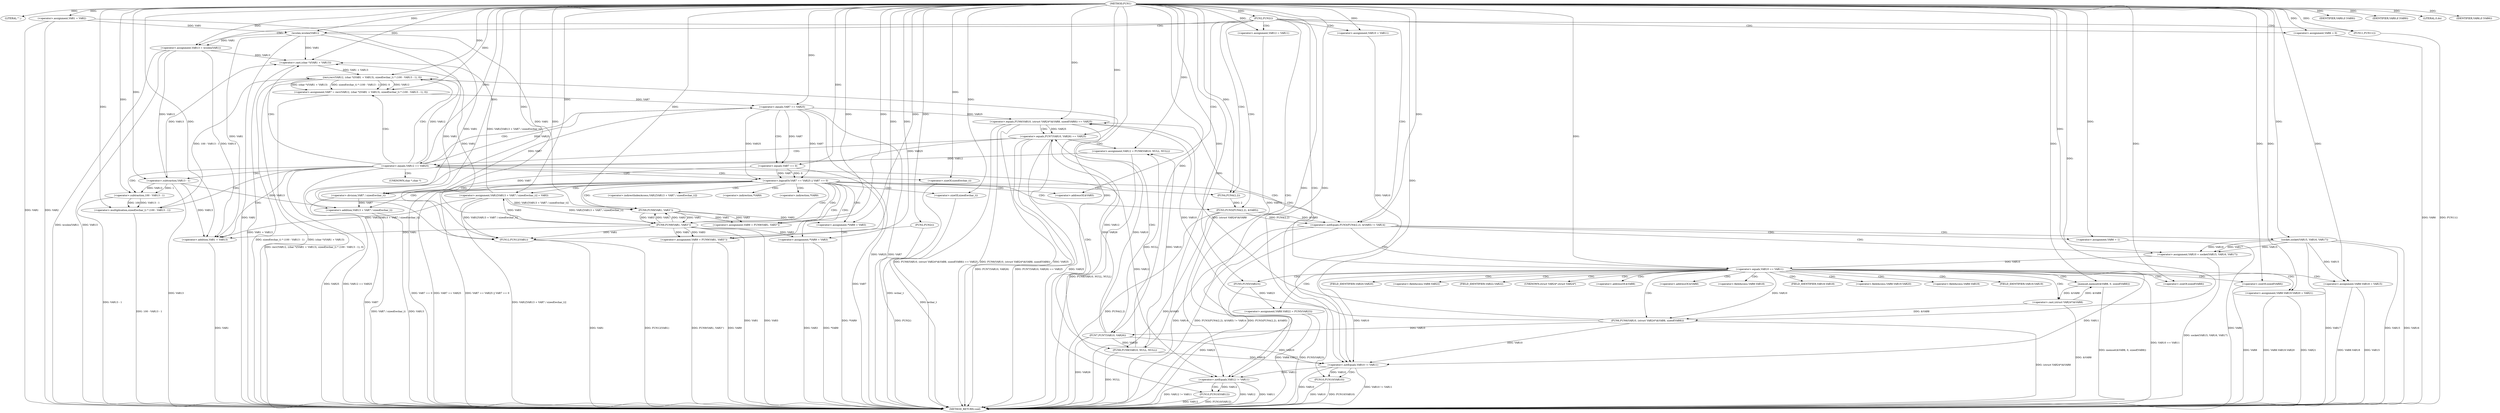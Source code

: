digraph FUN1 {  
"1000100" [label = "(METHOD,FUN1)" ]
"1000307" [label = "(METHOD_RETURN,void)" ]
"1000103" [label = "(LITERAL,\"\",)" ]
"1000104" [label = "(<operator>.assignment,VAR1 = VAR2)" ]
"1000108" [label = "(FUN2,FUN2())" ]
"1000113" [label = "(<operator>.assignment,VAR6 = 0)" ]
"1000120" [label = "(<operator>.assignment,VAR10 = VAR11)" ]
"1000124" [label = "(<operator>.assignment,VAR12 = VAR11)" ]
"1000128" [label = "(<operator>.assignment,VAR13 = wcslen(VAR1))" ]
"1000130" [label = "(wcslen,wcslen(VAR1))" ]
"1000135" [label = "(<operator>.notEquals,FUN3(FUN4(2,2), &VAR5) != VAR14)" ]
"1000136" [label = "(FUN3,FUN3(FUN4(2,2), &VAR5))" ]
"1000137" [label = "(FUN4,FUN4(2,2))" ]
"1000145" [label = "(<operator>.assignment,VAR6 = 1)" ]
"1000148" [label = "(<operator>.assignment,VAR10 = socket(VAR15, VAR16, VAR17))" ]
"1000150" [label = "(socket,socket(VAR15, VAR16, VAR17))" ]
"1000155" [label = "(<operator>.equals,VAR10 == VAR11)" ]
"1000160" [label = "(memset,memset(&VAR8, 0, sizeof(VAR8)))" ]
"1000164" [label = "(<operator>.sizeOf,sizeof(VAR8))" ]
"1000166" [label = "(<operator>.assignment,VAR8.VAR18 = VAR15)" ]
"1000171" [label = "(<operator>.assignment,VAR8.VAR19.VAR20 = VAR21)" ]
"1000178" [label = "(<operator>.assignment,VAR8.VAR22 = FUN5(VAR23))" ]
"1000182" [label = "(FUN5,FUN5(VAR23))" ]
"1000185" [label = "(<operator>.equals,FUN6(VAR10, (struct VAR24*)&VAR8, sizeof(VAR8)) == VAR25)" ]
"1000186" [label = "(FUN6,FUN6(VAR10, (struct VAR24*)&VAR8, sizeof(VAR8)))" ]
"1000188" [label = "(<operator>.cast,(struct VAR24*)&VAR8)" ]
"1000192" [label = "(<operator>.sizeOf,sizeof(VAR8))" ]
"1000198" [label = "(<operator>.equals,FUN7(VAR10, VAR26) == VAR25)" ]
"1000199" [label = "(FUN7,FUN7(VAR10, VAR26))" ]
"1000205" [label = "(<operator>.assignment,VAR12 = FUN8(VAR10, NULL, NULL))" ]
"1000207" [label = "(FUN8,FUN8(VAR10, NULL, NULL))" ]
"1000212" [label = "(<operator>.equals,VAR12 == VAR25)" ]
"1000217" [label = "(<operator>.assignment,VAR7 = recv(VAR12, (char *)(VAR1 + VAR13), sizeof(wchar_t) * (100 - VAR13 - 1), 0))" ]
"1000219" [label = "(recv,recv(VAR12, (char *)(VAR1 + VAR13), sizeof(wchar_t) * (100 - VAR13 - 1), 0))" ]
"1000221" [label = "(<operator>.cast,(char *)(VAR1 + VAR13))" ]
"1000223" [label = "(<operator>.addition,VAR1 + VAR13)" ]
"1000226" [label = "(<operator>.multiplication,sizeof(wchar_t) * (100 - VAR13 - 1))" ]
"1000227" [label = "(<operator>.sizeOf,sizeof(wchar_t))" ]
"1000229" [label = "(<operator>.subtraction,100 - VAR13 - 1)" ]
"1000231" [label = "(<operator>.subtraction,VAR13 - 1)" ]
"1000236" [label = "(<operator>.logicalOr,VAR7 == VAR25 || VAR7 == 0)" ]
"1000237" [label = "(<operator>.equals,VAR7 == VAR25)" ]
"1000240" [label = "(<operator>.equals,VAR7 == 0)" ]
"1000245" [label = "(<operator>.assignment,VAR1[VAR13 + VAR7 / sizeof(wchar_t)] = VAR3)" ]
"1000248" [label = "(<operator>.addition,VAR13 + VAR7 / sizeof(wchar_t))" ]
"1000250" [label = "(<operator>.division,VAR7 / sizeof(wchar_t))" ]
"1000252" [label = "(<operator>.sizeOf,sizeof(wchar_t))" ]
"1000255" [label = "(<operator>.assignment,VAR9 = FUN9(VAR1, VAR3''))" ]
"1000257" [label = "(FUN9,FUN9(VAR1, VAR3''))" ]
"1000261" [label = "(IDENTIFIER,VAR9,if (VAR9))" ]
"1000263" [label = "(<operator>.assignment,*VAR9 = VAR3)" ]
"1000267" [label = "(<operator>.assignment,VAR9 = FUN9(VAR1, VAR3''))" ]
"1000269" [label = "(FUN9,FUN9(VAR1, VAR3''))" ]
"1000273" [label = "(IDENTIFIER,VAR9,if (VAR9))" ]
"1000275" [label = "(<operator>.assignment,*VAR9 = VAR3)" ]
"1000279" [label = "(LITERAL,0,do)" ]
"1000281" [label = "(<operator>.notEquals,VAR10 != VAR11)" ]
"1000285" [label = "(FUN10,FUN10(VAR10))" ]
"1000288" [label = "(<operator>.notEquals,VAR12 != VAR11)" ]
"1000292" [label = "(FUN10,FUN10(VAR12))" ]
"1000295" [label = "(IDENTIFIER,VAR6,if (VAR6))" ]
"1000297" [label = "(FUN11,FUN11())" ]
"1000301" [label = "(FUN2,FUN2())" ]
"1000303" [label = "(FUN12,FUN12(VAR1))" ]
"1000140" [label = "(<operator>.addressOf,&VAR5)" ]
"1000161" [label = "(<operator>.addressOf,&VAR8)" ]
"1000167" [label = "(<operator>.fieldAccess,VAR8.VAR18)" ]
"1000169" [label = "(FIELD_IDENTIFIER,VAR18,VAR18)" ]
"1000172" [label = "(<operator>.fieldAccess,VAR8.VAR19.VAR20)" ]
"1000173" [label = "(<operator>.fieldAccess,VAR8.VAR19)" ]
"1000175" [label = "(FIELD_IDENTIFIER,VAR19,VAR19)" ]
"1000176" [label = "(FIELD_IDENTIFIER,VAR20,VAR20)" ]
"1000179" [label = "(<operator>.fieldAccess,VAR8.VAR22)" ]
"1000181" [label = "(FIELD_IDENTIFIER,VAR22,VAR22)" ]
"1000189" [label = "(UNKNOWN,struct VAR24*,struct VAR24*)" ]
"1000190" [label = "(<operator>.addressOf,&VAR8)" ]
"1000222" [label = "(UNKNOWN,char *,char *)" ]
"1000246" [label = "(<operator>.indirectIndexAccess,VAR1[VAR13 + VAR7 / sizeof(wchar_t)])" ]
"1000264" [label = "(<operator>.indirection,*VAR9)" ]
"1000276" [label = "(<operator>.indirection,*VAR9)" ]
  "1000185" -> "1000307"  [ label = "DDG: FUN6(VAR10, (struct VAR24*)&VAR8, sizeof(VAR8)) == VAR25"] 
  "1000292" -> "1000307"  [ label = "DDG: VAR12"] 
  "1000301" -> "1000307"  [ label = "DDG: FUN2()"] 
  "1000275" -> "1000307"  [ label = "DDG: *VAR9"] 
  "1000178" -> "1000307"  [ label = "DDG: FUN5(VAR23)"] 
  "1000186" -> "1000307"  [ label = "DDG: (struct VAR24*)&VAR8"] 
  "1000128" -> "1000307"  [ label = "DDG: wcslen(VAR1)"] 
  "1000285" -> "1000307"  [ label = "DDG: VAR10"] 
  "1000185" -> "1000307"  [ label = "DDG: FUN6(VAR10, (struct VAR24*)&VAR8, sizeof(VAR8))"] 
  "1000171" -> "1000307"  [ label = "DDG: VAR8.VAR19.VAR20"] 
  "1000135" -> "1000307"  [ label = "DDG: VAR14"] 
  "1000219" -> "1000307"  [ label = "DDG: (char *)(VAR1 + VAR13)"] 
  "1000250" -> "1000307"  [ label = "DDG: VAR7"] 
  "1000185" -> "1000307"  [ label = "DDG: VAR25"] 
  "1000199" -> "1000307"  [ label = "DDG: VAR26"] 
  "1000292" -> "1000307"  [ label = "DDG: FUN10(VAR12)"] 
  "1000221" -> "1000307"  [ label = "DDG: VAR1 + VAR13"] 
  "1000236" -> "1000307"  [ label = "DDG: VAR7 == VAR25"] 
  "1000207" -> "1000307"  [ label = "DDG: NULL"] 
  "1000285" -> "1000307"  [ label = "DDG: FUN10(VAR10)"] 
  "1000281" -> "1000307"  [ label = "DDG: VAR10"] 
  "1000236" -> "1000307"  [ label = "DDG: VAR7 == VAR25 || VAR7 == 0"] 
  "1000150" -> "1000307"  [ label = "DDG: VAR15"] 
  "1000237" -> "1000307"  [ label = "DDG: VAR25"] 
  "1000252" -> "1000307"  [ label = "DDG: wchar_t"] 
  "1000288" -> "1000307"  [ label = "DDG: VAR11"] 
  "1000188" -> "1000307"  [ label = "DDG: &VAR8"] 
  "1000303" -> "1000307"  [ label = "DDG: VAR1"] 
  "1000178" -> "1000307"  [ label = "DDG: VAR8.VAR22"] 
  "1000303" -> "1000307"  [ label = "DDG: FUN12(VAR1)"] 
  "1000104" -> "1000307"  [ label = "DDG: VAR1"] 
  "1000219" -> "1000307"  [ label = "DDG: sizeof(wchar_t) * (100 - VAR13 - 1)"] 
  "1000217" -> "1000307"  [ label = "DDG: recv(VAR12, (char *)(VAR1 + VAR13), sizeof(wchar_t) * (100 - VAR13 - 1), 0)"] 
  "1000236" -> "1000307"  [ label = "DDG: VAR7 == 0"] 
  "1000160" -> "1000307"  [ label = "DDG: memset(&VAR8, 0, sizeof(VAR8))"] 
  "1000227" -> "1000307"  [ label = "DDG: wchar_t"] 
  "1000212" -> "1000307"  [ label = "DDG: VAR25"] 
  "1000237" -> "1000307"  [ label = "DDG: VAR7"] 
  "1000113" -> "1000307"  [ label = "DDG: VAR6"] 
  "1000136" -> "1000307"  [ label = "DDG: &VAR5"] 
  "1000150" -> "1000307"  [ label = "DDG: VAR16"] 
  "1000267" -> "1000307"  [ label = "DDG: FUN9(VAR1, VAR3'')"] 
  "1000267" -> "1000307"  [ label = "DDG: VAR9"] 
  "1000226" -> "1000307"  [ label = "DDG: 100 - VAR13 - 1"] 
  "1000128" -> "1000307"  [ label = "DDG: VAR13"] 
  "1000155" -> "1000307"  [ label = "DDG: VAR10 == VAR11"] 
  "1000166" -> "1000307"  [ label = "DDG: VAR8.VAR18"] 
  "1000288" -> "1000307"  [ label = "DDG: VAR12"] 
  "1000263" -> "1000307"  [ label = "DDG: *VAR9"] 
  "1000205" -> "1000307"  [ label = "DDG: FUN8(VAR10, NULL, NULL)"] 
  "1000150" -> "1000307"  [ label = "DDG: VAR17"] 
  "1000229" -> "1000307"  [ label = "DDG: VAR13 - 1"] 
  "1000275" -> "1000307"  [ label = "DDG: VAR3"] 
  "1000212" -> "1000307"  [ label = "DDG: VAR12 == VAR25"] 
  "1000297" -> "1000307"  [ label = "DDG: FUN11()"] 
  "1000198" -> "1000307"  [ label = "DDG: FUN7(VAR10, VAR26)"] 
  "1000231" -> "1000307"  [ label = "DDG: VAR13"] 
  "1000135" -> "1000307"  [ label = "DDG: FUN3(FUN4(2,2), &VAR5) != VAR14"] 
  "1000192" -> "1000307"  [ label = "DDG: VAR8"] 
  "1000281" -> "1000307"  [ label = "DDG: VAR10 != VAR11"] 
  "1000135" -> "1000307"  [ label = "DDG: FUN3(FUN4(2,2), &VAR5)"] 
  "1000288" -> "1000307"  [ label = "DDG: VAR12 != VAR11"] 
  "1000171" -> "1000307"  [ label = "DDG: VAR21"] 
  "1000166" -> "1000307"  [ label = "DDG: VAR15"] 
  "1000269" -> "1000307"  [ label = "DDG: VAR1"] 
  "1000148" -> "1000307"  [ label = "DDG: socket(VAR15, VAR16, VAR17)"] 
  "1000248" -> "1000307"  [ label = "DDG: VAR7 / sizeof(wchar_t)"] 
  "1000245" -> "1000307"  [ label = "DDG: VAR1[VAR13 + VAR7 / sizeof(wchar_t)]"] 
  "1000145" -> "1000307"  [ label = "DDG: VAR6"] 
  "1000240" -> "1000307"  [ label = "DDG: VAR7"] 
  "1000269" -> "1000307"  [ label = "DDG: VAR3"] 
  "1000182" -> "1000307"  [ label = "DDG: VAR23"] 
  "1000136" -> "1000307"  [ label = "DDG: FUN4(2,2)"] 
  "1000104" -> "1000307"  [ label = "DDG: VAR2"] 
  "1000248" -> "1000307"  [ label = "DDG: VAR13"] 
  "1000223" -> "1000307"  [ label = "DDG: VAR1"] 
  "1000198" -> "1000307"  [ label = "DDG: FUN7(VAR10, VAR26) == VAR25"] 
  "1000130" -> "1000307"  [ label = "DDG: VAR1"] 
  "1000198" -> "1000307"  [ label = "DDG: VAR25"] 
  "1000100" -> "1000103"  [ label = "DDG: "] 
  "1000100" -> "1000104"  [ label = "DDG: "] 
  "1000100" -> "1000108"  [ label = "DDG: "] 
  "1000100" -> "1000113"  [ label = "DDG: "] 
  "1000100" -> "1000120"  [ label = "DDG: "] 
  "1000100" -> "1000124"  [ label = "DDG: "] 
  "1000130" -> "1000128"  [ label = "DDG: VAR1"] 
  "1000100" -> "1000128"  [ label = "DDG: "] 
  "1000104" -> "1000130"  [ label = "DDG: VAR1"] 
  "1000100" -> "1000130"  [ label = "DDG: "] 
  "1000136" -> "1000135"  [ label = "DDG: FUN4(2,2)"] 
  "1000136" -> "1000135"  [ label = "DDG: &VAR5"] 
  "1000137" -> "1000136"  [ label = "DDG: 2"] 
  "1000100" -> "1000137"  [ label = "DDG: "] 
  "1000100" -> "1000135"  [ label = "DDG: "] 
  "1000100" -> "1000145"  [ label = "DDG: "] 
  "1000150" -> "1000148"  [ label = "DDG: VAR15"] 
  "1000150" -> "1000148"  [ label = "DDG: VAR16"] 
  "1000150" -> "1000148"  [ label = "DDG: VAR17"] 
  "1000100" -> "1000148"  [ label = "DDG: "] 
  "1000100" -> "1000150"  [ label = "DDG: "] 
  "1000148" -> "1000155"  [ label = "DDG: VAR10"] 
  "1000100" -> "1000155"  [ label = "DDG: "] 
  "1000188" -> "1000160"  [ label = "DDG: &VAR8"] 
  "1000100" -> "1000160"  [ label = "DDG: "] 
  "1000100" -> "1000164"  [ label = "DDG: "] 
  "1000150" -> "1000166"  [ label = "DDG: VAR15"] 
  "1000100" -> "1000166"  [ label = "DDG: "] 
  "1000100" -> "1000171"  [ label = "DDG: "] 
  "1000182" -> "1000178"  [ label = "DDG: VAR23"] 
  "1000100" -> "1000182"  [ label = "DDG: "] 
  "1000186" -> "1000185"  [ label = "DDG: VAR10"] 
  "1000186" -> "1000185"  [ label = "DDG: (struct VAR24*)&VAR8"] 
  "1000155" -> "1000186"  [ label = "DDG: VAR10"] 
  "1000100" -> "1000186"  [ label = "DDG: "] 
  "1000188" -> "1000186"  [ label = "DDG: &VAR8"] 
  "1000160" -> "1000188"  [ label = "DDG: &VAR8"] 
  "1000100" -> "1000192"  [ label = "DDG: "] 
  "1000237" -> "1000185"  [ label = "DDG: VAR25"] 
  "1000100" -> "1000185"  [ label = "DDG: "] 
  "1000199" -> "1000198"  [ label = "DDG: VAR10"] 
  "1000199" -> "1000198"  [ label = "DDG: VAR26"] 
  "1000186" -> "1000199"  [ label = "DDG: VAR10"] 
  "1000100" -> "1000199"  [ label = "DDG: "] 
  "1000185" -> "1000198"  [ label = "DDG: VAR25"] 
  "1000100" -> "1000198"  [ label = "DDG: "] 
  "1000207" -> "1000205"  [ label = "DDG: VAR10"] 
  "1000207" -> "1000205"  [ label = "DDG: NULL"] 
  "1000100" -> "1000205"  [ label = "DDG: "] 
  "1000199" -> "1000207"  [ label = "DDG: VAR10"] 
  "1000100" -> "1000207"  [ label = "DDG: "] 
  "1000205" -> "1000212"  [ label = "DDG: VAR12"] 
  "1000100" -> "1000212"  [ label = "DDG: "] 
  "1000198" -> "1000212"  [ label = "DDG: VAR25"] 
  "1000219" -> "1000217"  [ label = "DDG: VAR12"] 
  "1000219" -> "1000217"  [ label = "DDG: (char *)(VAR1 + VAR13)"] 
  "1000219" -> "1000217"  [ label = "DDG: sizeof(wchar_t) * (100 - VAR13 - 1)"] 
  "1000219" -> "1000217"  [ label = "DDG: 0"] 
  "1000100" -> "1000217"  [ label = "DDG: "] 
  "1000212" -> "1000219"  [ label = "DDG: VAR12"] 
  "1000100" -> "1000219"  [ label = "DDG: "] 
  "1000221" -> "1000219"  [ label = "DDG: VAR1 + VAR13"] 
  "1000269" -> "1000221"  [ label = "DDG: VAR1"] 
  "1000245" -> "1000221"  [ label = "DDG: VAR1[VAR13 + VAR7 / sizeof(wchar_t)]"] 
  "1000130" -> "1000221"  [ label = "DDG: VAR1"] 
  "1000100" -> "1000221"  [ label = "DDG: "] 
  "1000128" -> "1000221"  [ label = "DDG: VAR13"] 
  "1000231" -> "1000221"  [ label = "DDG: VAR13"] 
  "1000269" -> "1000223"  [ label = "DDG: VAR1"] 
  "1000245" -> "1000223"  [ label = "DDG: VAR1[VAR13 + VAR7 / sizeof(wchar_t)]"] 
  "1000130" -> "1000223"  [ label = "DDG: VAR1"] 
  "1000100" -> "1000223"  [ label = "DDG: "] 
  "1000128" -> "1000223"  [ label = "DDG: VAR13"] 
  "1000231" -> "1000223"  [ label = "DDG: VAR13"] 
  "1000226" -> "1000219"  [ label = "DDG: 100 - VAR13 - 1"] 
  "1000100" -> "1000226"  [ label = "DDG: "] 
  "1000100" -> "1000227"  [ label = "DDG: "] 
  "1000229" -> "1000226"  [ label = "DDG: 100"] 
  "1000229" -> "1000226"  [ label = "DDG: VAR13 - 1"] 
  "1000100" -> "1000229"  [ label = "DDG: "] 
  "1000231" -> "1000229"  [ label = "DDG: VAR13"] 
  "1000231" -> "1000229"  [ label = "DDG: 1"] 
  "1000100" -> "1000231"  [ label = "DDG: "] 
  "1000128" -> "1000231"  [ label = "DDG: VAR13"] 
  "1000237" -> "1000236"  [ label = "DDG: VAR7"] 
  "1000237" -> "1000236"  [ label = "DDG: VAR25"] 
  "1000217" -> "1000237"  [ label = "DDG: VAR7"] 
  "1000100" -> "1000237"  [ label = "DDG: "] 
  "1000212" -> "1000237"  [ label = "DDG: VAR25"] 
  "1000240" -> "1000236"  [ label = "DDG: VAR7"] 
  "1000240" -> "1000236"  [ label = "DDG: 0"] 
  "1000237" -> "1000240"  [ label = "DDG: VAR7"] 
  "1000100" -> "1000240"  [ label = "DDG: "] 
  "1000269" -> "1000245"  [ label = "DDG: VAR3"] 
  "1000100" -> "1000245"  [ label = "DDG: "] 
  "1000231" -> "1000248"  [ label = "DDG: VAR13"] 
  "1000100" -> "1000248"  [ label = "DDG: "] 
  "1000250" -> "1000248"  [ label = "DDG: VAR7"] 
  "1000237" -> "1000250"  [ label = "DDG: VAR7"] 
  "1000240" -> "1000250"  [ label = "DDG: VAR7"] 
  "1000100" -> "1000250"  [ label = "DDG: "] 
  "1000100" -> "1000252"  [ label = "DDG: "] 
  "1000257" -> "1000255"  [ label = "DDG: VAR1"] 
  "1000257" -> "1000255"  [ label = "DDG: VAR3"] 
  "1000100" -> "1000255"  [ label = "DDG: "] 
  "1000245" -> "1000257"  [ label = "DDG: VAR1[VAR13 + VAR7 / sizeof(wchar_t)]"] 
  "1000100" -> "1000257"  [ label = "DDG: "] 
  "1000269" -> "1000257"  [ label = "DDG: VAR1"] 
  "1000130" -> "1000257"  [ label = "DDG: VAR1"] 
  "1000269" -> "1000257"  [ label = "DDG: VAR3"] 
  "1000100" -> "1000261"  [ label = "DDG: "] 
  "1000257" -> "1000263"  [ label = "DDG: VAR3"] 
  "1000100" -> "1000263"  [ label = "DDG: "] 
  "1000269" -> "1000267"  [ label = "DDG: VAR1"] 
  "1000269" -> "1000267"  [ label = "DDG: VAR3"] 
  "1000100" -> "1000267"  [ label = "DDG: "] 
  "1000257" -> "1000269"  [ label = "DDG: VAR1"] 
  "1000245" -> "1000269"  [ label = "DDG: VAR1[VAR13 + VAR7 / sizeof(wchar_t)]"] 
  "1000100" -> "1000269"  [ label = "DDG: "] 
  "1000257" -> "1000269"  [ label = "DDG: VAR3"] 
  "1000100" -> "1000273"  [ label = "DDG: "] 
  "1000269" -> "1000275"  [ label = "DDG: VAR3"] 
  "1000100" -> "1000275"  [ label = "DDG: "] 
  "1000100" -> "1000279"  [ label = "DDG: "] 
  "1000186" -> "1000281"  [ label = "DDG: VAR10"] 
  "1000199" -> "1000281"  [ label = "DDG: VAR10"] 
  "1000120" -> "1000281"  [ label = "DDG: VAR10"] 
  "1000207" -> "1000281"  [ label = "DDG: VAR10"] 
  "1000155" -> "1000281"  [ label = "DDG: VAR10"] 
  "1000100" -> "1000281"  [ label = "DDG: "] 
  "1000155" -> "1000281"  [ label = "DDG: VAR11"] 
  "1000281" -> "1000285"  [ label = "DDG: VAR10"] 
  "1000100" -> "1000285"  [ label = "DDG: "] 
  "1000124" -> "1000288"  [ label = "DDG: VAR12"] 
  "1000212" -> "1000288"  [ label = "DDG: VAR12"] 
  "1000219" -> "1000288"  [ label = "DDG: VAR12"] 
  "1000100" -> "1000288"  [ label = "DDG: "] 
  "1000281" -> "1000288"  [ label = "DDG: VAR11"] 
  "1000288" -> "1000292"  [ label = "DDG: VAR12"] 
  "1000100" -> "1000292"  [ label = "DDG: "] 
  "1000100" -> "1000295"  [ label = "DDG: "] 
  "1000100" -> "1000297"  [ label = "DDG: "] 
  "1000100" -> "1000301"  [ label = "DDG: "] 
  "1000104" -> "1000303"  [ label = "DDG: VAR1"] 
  "1000269" -> "1000303"  [ label = "DDG: VAR1"] 
  "1000245" -> "1000303"  [ label = "DDG: VAR1[VAR13 + VAR7 / sizeof(wchar_t)]"] 
  "1000130" -> "1000303"  [ label = "DDG: VAR1"] 
  "1000100" -> "1000303"  [ label = "DDG: "] 
  "1000108" -> "1000128"  [ label = "CDG: "] 
  "1000108" -> "1000281"  [ label = "CDG: "] 
  "1000108" -> "1000120"  [ label = "CDG: "] 
  "1000108" -> "1000130"  [ label = "CDG: "] 
  "1000108" -> "1000288"  [ label = "CDG: "] 
  "1000108" -> "1000135"  [ label = "CDG: "] 
  "1000108" -> "1000136"  [ label = "CDG: "] 
  "1000108" -> "1000113"  [ label = "CDG: "] 
  "1000108" -> "1000137"  [ label = "CDG: "] 
  "1000108" -> "1000124"  [ label = "CDG: "] 
  "1000108" -> "1000140"  [ label = "CDG: "] 
  "1000108" -> "1000297"  [ label = "CDG: "] 
  "1000135" -> "1000150"  [ label = "CDG: "] 
  "1000135" -> "1000148"  [ label = "CDG: "] 
  "1000135" -> "1000145"  [ label = "CDG: "] 
  "1000135" -> "1000155"  [ label = "CDG: "] 
  "1000155" -> "1000164"  [ label = "CDG: "] 
  "1000155" -> "1000161"  [ label = "CDG: "] 
  "1000155" -> "1000182"  [ label = "CDG: "] 
  "1000155" -> "1000166"  [ label = "CDG: "] 
  "1000155" -> "1000188"  [ label = "CDG: "] 
  "1000155" -> "1000190"  [ label = "CDG: "] 
  "1000155" -> "1000167"  [ label = "CDG: "] 
  "1000155" -> "1000175"  [ label = "CDG: "] 
  "1000155" -> "1000160"  [ label = "CDG: "] 
  "1000155" -> "1000179"  [ label = "CDG: "] 
  "1000155" -> "1000192"  [ label = "CDG: "] 
  "1000155" -> "1000176"  [ label = "CDG: "] 
  "1000155" -> "1000185"  [ label = "CDG: "] 
  "1000155" -> "1000186"  [ label = "CDG: "] 
  "1000155" -> "1000172"  [ label = "CDG: "] 
  "1000155" -> "1000189"  [ label = "CDG: "] 
  "1000155" -> "1000169"  [ label = "CDG: "] 
  "1000155" -> "1000178"  [ label = "CDG: "] 
  "1000155" -> "1000173"  [ label = "CDG: "] 
  "1000155" -> "1000171"  [ label = "CDG: "] 
  "1000155" -> "1000181"  [ label = "CDG: "] 
  "1000185" -> "1000199"  [ label = "CDG: "] 
  "1000185" -> "1000198"  [ label = "CDG: "] 
  "1000198" -> "1000212"  [ label = "CDG: "] 
  "1000198" -> "1000207"  [ label = "CDG: "] 
  "1000198" -> "1000205"  [ label = "CDG: "] 
  "1000212" -> "1000221"  [ label = "CDG: "] 
  "1000212" -> "1000227"  [ label = "CDG: "] 
  "1000212" -> "1000219"  [ label = "CDG: "] 
  "1000212" -> "1000236"  [ label = "CDG: "] 
  "1000212" -> "1000222"  [ label = "CDG: "] 
  "1000212" -> "1000217"  [ label = "CDG: "] 
  "1000212" -> "1000226"  [ label = "CDG: "] 
  "1000212" -> "1000229"  [ label = "CDG: "] 
  "1000212" -> "1000237"  [ label = "CDG: "] 
  "1000212" -> "1000231"  [ label = "CDG: "] 
  "1000212" -> "1000223"  [ label = "CDG: "] 
  "1000236" -> "1000255"  [ label = "CDG: "] 
  "1000236" -> "1000269"  [ label = "CDG: "] 
  "1000236" -> "1000250"  [ label = "CDG: "] 
  "1000236" -> "1000248"  [ label = "CDG: "] 
  "1000236" -> "1000245"  [ label = "CDG: "] 
  "1000236" -> "1000246"  [ label = "CDG: "] 
  "1000236" -> "1000252"  [ label = "CDG: "] 
  "1000236" -> "1000267"  [ label = "CDG: "] 
  "1000236" -> "1000257"  [ label = "CDG: "] 
  "1000236" -> "1000263"  [ label = "CDG: "] 
  "1000236" -> "1000264"  [ label = "CDG: "] 
  "1000236" -> "1000276"  [ label = "CDG: "] 
  "1000236" -> "1000275"  [ label = "CDG: "] 
  "1000236" -> "1000135"  [ label = "CDG: "] 
  "1000236" -> "1000136"  [ label = "CDG: "] 
  "1000236" -> "1000137"  [ label = "CDG: "] 
  "1000236" -> "1000140"  [ label = "CDG: "] 
  "1000237" -> "1000240"  [ label = "CDG: "] 
  "1000281" -> "1000285"  [ label = "CDG: "] 
  "1000288" -> "1000292"  [ label = "CDG: "] 
  "1000301" -> "1000303"  [ label = "CDG: "] 
}
